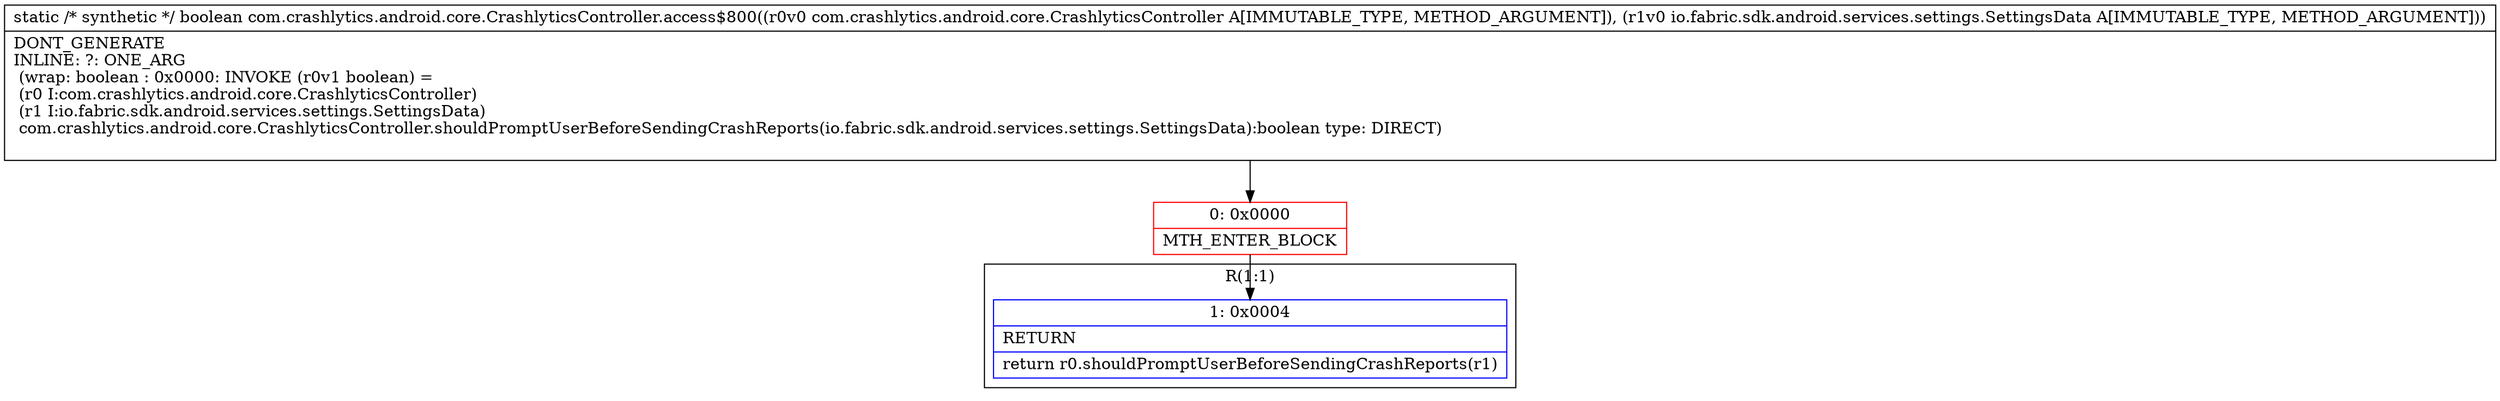 digraph "CFG forcom.crashlytics.android.core.CrashlyticsController.access$800(Lcom\/crashlytics\/android\/core\/CrashlyticsController;Lio\/fabric\/sdk\/android\/services\/settings\/SettingsData;)Z" {
subgraph cluster_Region_2063725123 {
label = "R(1:1)";
node [shape=record,color=blue];
Node_1 [shape=record,label="{1\:\ 0x0004|RETURN\l|return r0.shouldPromptUserBeforeSendingCrashReports(r1)\l}"];
}
Node_0 [shape=record,color=red,label="{0\:\ 0x0000|MTH_ENTER_BLOCK\l}"];
MethodNode[shape=record,label="{static \/* synthetic *\/ boolean com.crashlytics.android.core.CrashlyticsController.access$800((r0v0 com.crashlytics.android.core.CrashlyticsController A[IMMUTABLE_TYPE, METHOD_ARGUMENT]), (r1v0 io.fabric.sdk.android.services.settings.SettingsData A[IMMUTABLE_TYPE, METHOD_ARGUMENT]))  | DONT_GENERATE\lINLINE: ?: ONE_ARG  \l  (wrap: boolean : 0x0000: INVOKE  (r0v1 boolean) = \l  (r0 I:com.crashlytics.android.core.CrashlyticsController)\l  (r1 I:io.fabric.sdk.android.services.settings.SettingsData)\l com.crashlytics.android.core.CrashlyticsController.shouldPromptUserBeforeSendingCrashReports(io.fabric.sdk.android.services.settings.SettingsData):boolean type: DIRECT)\l\l}"];
MethodNode -> Node_0;
Node_0 -> Node_1;
}

